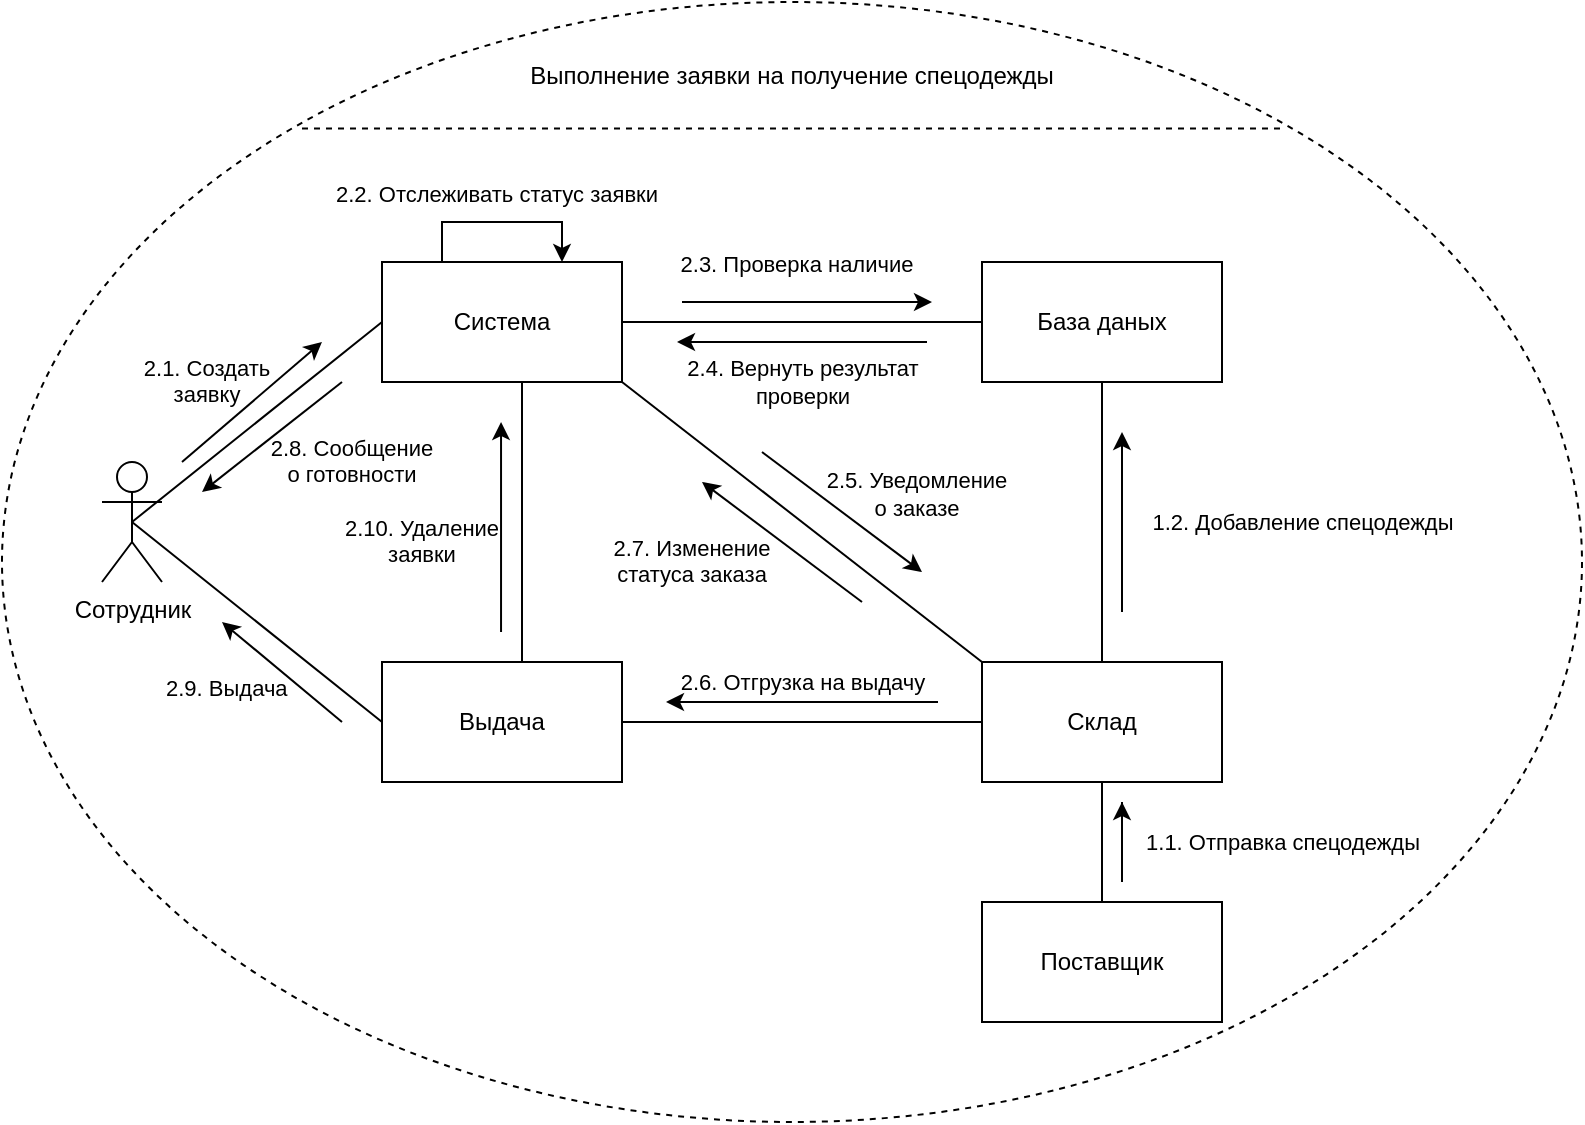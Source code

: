 <mxfile version="24.1.0" type="device">
  <diagram name="Страница — 1" id="CarLP5w_GPSilgMiFHNV">
    <mxGraphModel dx="2049" dy="2375" grid="1" gridSize="10" guides="1" tooltips="1" connect="1" arrows="1" fold="1" page="1" pageScale="1" pageWidth="827" pageHeight="1169" math="0" shadow="0">
      <root>
        <mxCell id="0" />
        <mxCell id="1" parent="0" />
        <mxCell id="3LXMMXbCDMW8rGI-6fXM-1" value="" style="shape=ellipse;container=1;horizontal=1;horizontalStack=0;resizeParent=1;resizeParentMax=0;resizeLast=0;html=1;dashed=1;collapsible=0;" parent="1" vertex="1">
          <mxGeometry x="19" y="-1160" width="790" height="560" as="geometry" />
        </mxCell>
        <mxCell id="3LXMMXbCDMW8rGI-6fXM-2" value="Выполнение заявки на получение спецодежды" style="html=1;strokeColor=none;fillColor=none;align=center;verticalAlign=middle;spacingLeft=4;spacingRight=4;rotatable=0;points=[[0,0.5],[1,0.5]];resizeWidth=1;whiteSpace=wrap;" parent="3LXMMXbCDMW8rGI-6fXM-1" vertex="1">
          <mxGeometry width="790.0" height="73.043" as="geometry" />
        </mxCell>
        <mxCell id="3LXMMXbCDMW8rGI-6fXM-3" value="" style="line;strokeWidth=1;fillColor=none;rotatable=0;labelPosition=right;points=[];portConstraint=eastwest;dashed=1;resizeWidth=1;" parent="3LXMMXbCDMW8rGI-6fXM-1" vertex="1">
          <mxGeometry x="150" y="53.56" width="490" height="19.48" as="geometry" />
        </mxCell>
        <mxCell id="dtk9A3THLsvsnirczsge-85" style="rounded=0;orthogonalLoop=1;jettySize=auto;html=1;entryX=0;entryY=0.5;entryDx=0;entryDy=0;endArrow=none;endFill=0;" parent="1" source="dtk9A3THLsvsnirczsge-78" target="dtk9A3THLsvsnirczsge-80" edge="1">
          <mxGeometry relative="1" as="geometry" />
        </mxCell>
        <mxCell id="dtk9A3THLsvsnirczsge-121" style="edgeStyle=orthogonalEdgeStyle;rounded=0;orthogonalLoop=1;jettySize=auto;html=1;entryX=0.5;entryY=0;entryDx=0;entryDy=0;endArrow=none;endFill=0;" parent="1" edge="1">
          <mxGeometry relative="1" as="geometry">
            <mxPoint x="279" y="-970" as="sourcePoint" />
            <mxPoint x="279" y="-830" as="targetPoint" />
          </mxGeometry>
        </mxCell>
        <mxCell id="dtk9A3THLsvsnirczsge-78" value="Система" style="rounded=0;whiteSpace=wrap;html=1;" parent="1" vertex="1">
          <mxGeometry x="209" y="-1030" width="120" height="60" as="geometry" />
        </mxCell>
        <mxCell id="dtk9A3THLsvsnirczsge-89" style="rounded=0;orthogonalLoop=1;jettySize=auto;html=1;entryX=1;entryY=0.5;entryDx=0;entryDy=0;endArrow=none;endFill=0;" parent="1" source="dtk9A3THLsvsnirczsge-79" target="dtk9A3THLsvsnirczsge-88" edge="1">
          <mxGeometry relative="1" as="geometry" />
        </mxCell>
        <mxCell id="dtk9A3THLsvsnirczsge-102" style="rounded=0;orthogonalLoop=1;jettySize=auto;html=1;exitX=0;exitY=0;exitDx=0;exitDy=0;entryX=1;entryY=1;entryDx=0;entryDy=0;endArrow=none;endFill=0;" parent="1" source="dtk9A3THLsvsnirczsge-79" target="dtk9A3THLsvsnirczsge-78" edge="1">
          <mxGeometry relative="1" as="geometry" />
        </mxCell>
        <mxCell id="dtk9A3THLsvsnirczsge-79" value="Склад" style="rounded=0;whiteSpace=wrap;html=1;" parent="1" vertex="1">
          <mxGeometry x="509" y="-830" width="120" height="60" as="geometry" />
        </mxCell>
        <mxCell id="dtk9A3THLsvsnirczsge-80" value="База даных" style="rounded=0;whiteSpace=wrap;html=1;" parent="1" vertex="1">
          <mxGeometry x="509" y="-1030" width="120" height="60" as="geometry" />
        </mxCell>
        <mxCell id="dtk9A3THLsvsnirczsge-82" style="rounded=0;orthogonalLoop=1;jettySize=auto;html=1;entryX=0;entryY=0.5;entryDx=0;entryDy=0;exitX=0.5;exitY=0.5;exitDx=0;exitDy=0;exitPerimeter=0;endArrow=none;endFill=0;" parent="1" source="dtk9A3THLsvsnirczsge-83" target="dtk9A3THLsvsnirczsge-78" edge="1">
          <mxGeometry relative="1" as="geometry">
            <mxPoint x="101" y="-780" as="sourcePoint" />
          </mxGeometry>
        </mxCell>
        <mxCell id="dtk9A3THLsvsnirczsge-83" value="Сотрудник" style="shape=umlActor;verticalLabelPosition=bottom;verticalAlign=top;html=1;outlineConnect=0;" parent="1" vertex="1">
          <mxGeometry x="69" y="-930" width="30" height="60" as="geometry" />
        </mxCell>
        <mxCell id="dtk9A3THLsvsnirczsge-88" value="Выдача" style="rounded=0;whiteSpace=wrap;html=1;" parent="1" vertex="1">
          <mxGeometry x="209" y="-830" width="120" height="60" as="geometry" />
        </mxCell>
        <mxCell id="dtk9A3THLsvsnirczsge-90" style="rounded=0;orthogonalLoop=1;jettySize=auto;html=1;exitX=0;exitY=0.5;exitDx=0;exitDy=0;entryX=0.5;entryY=0.5;entryDx=0;entryDy=0;entryPerimeter=0;endArrow=none;endFill=0;" parent="1" source="dtk9A3THLsvsnirczsge-88" target="dtk9A3THLsvsnirczsge-83" edge="1">
          <mxGeometry relative="1" as="geometry" />
        </mxCell>
        <mxCell id="dtk9A3THLsvsnirczsge-92" value="" style="endArrow=classic;html=1;rounded=0;" parent="1" edge="1">
          <mxGeometry width="50" height="50" relative="1" as="geometry">
            <mxPoint x="109" y="-930" as="sourcePoint" />
            <mxPoint x="179" y="-990" as="targetPoint" />
          </mxGeometry>
        </mxCell>
        <mxCell id="dtk9A3THLsvsnirczsge-96" style="rounded=0;orthogonalLoop=1;jettySize=auto;html=1;exitX=0.5;exitY=0;exitDx=0;exitDy=0;entryX=0.5;entryY=1;entryDx=0;entryDy=0;endArrow=none;endFill=0;" parent="1" source="dtk9A3THLsvsnirczsge-95" target="dtk9A3THLsvsnirczsge-79" edge="1">
          <mxGeometry relative="1" as="geometry" />
        </mxCell>
        <mxCell id="dtk9A3THLsvsnirczsge-95" value="Поставщик" style="rounded=0;whiteSpace=wrap;html=1;" parent="1" vertex="1">
          <mxGeometry x="509" y="-710" width="120" height="60" as="geometry" />
        </mxCell>
        <mxCell id="dtk9A3THLsvsnirczsge-97" value="" style="endArrow=classic;html=1;rounded=0;" parent="1" edge="1">
          <mxGeometry width="50" height="50" relative="1" as="geometry">
            <mxPoint x="579" y="-720" as="sourcePoint" />
            <mxPoint x="579" y="-760" as="targetPoint" />
            <Array as="points">
              <mxPoint x="579" y="-760" />
              <mxPoint x="579" y="-750" />
            </Array>
          </mxGeometry>
        </mxCell>
        <mxCell id="dtk9A3THLsvsnirczsge-98" value="1.1. Отправка спецодежды" style="edgeLabel;html=1;align=center;verticalAlign=middle;resizable=0;points=[];" parent="1" vertex="1" connectable="0">
          <mxGeometry x="658.999" y="-740" as="geometry" />
        </mxCell>
        <mxCell id="dtk9A3THLsvsnirczsge-100" value="2.3.&amp;nbsp;Проверка наличие" style="edgeLabel;html=1;align=center;verticalAlign=middle;resizable=0;points=[];" parent="1" vertex="1" connectable="0">
          <mxGeometry x="418.999" y="-1025" as="geometry">
            <mxPoint x="-3" y="-4" as="offset" />
          </mxGeometry>
        </mxCell>
        <mxCell id="dtk9A3THLsvsnirczsge-101" value="2.6. Отгрузка на выдачу" style="edgeLabel;html=1;align=center;verticalAlign=middle;resizable=0;points=[];" parent="1" vertex="1" connectable="0">
          <mxGeometry x="418.999" y="-820" as="geometry" />
        </mxCell>
        <mxCell id="dtk9A3THLsvsnirczsge-103" value="" style="endArrow=classic;html=1;rounded=0;" parent="1" edge="1">
          <mxGeometry width="50" height="50" relative="1" as="geometry">
            <mxPoint x="449" y="-860" as="sourcePoint" />
            <mxPoint x="369" y="-920" as="targetPoint" />
          </mxGeometry>
        </mxCell>
        <mxCell id="dtk9A3THLsvsnirczsge-107" value="" style="endArrow=classic;html=1;rounded=0;" parent="1" edge="1">
          <mxGeometry width="50" height="50" relative="1" as="geometry">
            <mxPoint x="359" y="-1010" as="sourcePoint" />
            <mxPoint x="484" y="-1010" as="targetPoint" />
          </mxGeometry>
        </mxCell>
        <mxCell id="dtk9A3THLsvsnirczsge-108" value="" style="endArrow=classic;html=1;rounded=0;" parent="1" edge="1">
          <mxGeometry width="50" height="50" relative="1" as="geometry">
            <mxPoint x="481.5" y="-990" as="sourcePoint" />
            <mxPoint x="356.5" y="-990" as="targetPoint" />
          </mxGeometry>
        </mxCell>
        <mxCell id="dtk9A3THLsvsnirczsge-109" value="2.4.&amp;nbsp;Вернуть результат&lt;div&gt;проверки&lt;/div&gt;" style="edgeLabel;html=1;align=center;verticalAlign=middle;resizable=0;points=[];" parent="1" vertex="1" connectable="0">
          <mxGeometry x="418.999" y="-970" as="geometry" />
        </mxCell>
        <mxCell id="dtk9A3THLsvsnirczsge-111" style="rounded=0;orthogonalLoop=1;jettySize=auto;html=1;exitX=0.5;exitY=0;exitDx=0;exitDy=0;entryX=0.5;entryY=1;entryDx=0;entryDy=0;endArrow=none;endFill=0;" parent="1" source="dtk9A3THLsvsnirczsge-79" target="dtk9A3THLsvsnirczsge-80" edge="1">
          <mxGeometry relative="1" as="geometry" />
        </mxCell>
        <mxCell id="dtk9A3THLsvsnirczsge-112" value="" style="endArrow=classic;html=1;rounded=0;" parent="1" edge="1">
          <mxGeometry width="50" height="50" relative="1" as="geometry">
            <mxPoint x="579" y="-855" as="sourcePoint" />
            <mxPoint x="579" y="-945" as="targetPoint" />
            <Array as="points">
              <mxPoint x="579" y="-945" />
            </Array>
          </mxGeometry>
        </mxCell>
        <mxCell id="dtk9A3THLsvsnirczsge-113" value="1.2. Добавление спецодежды" style="edgeLabel;html=1;align=center;verticalAlign=middle;resizable=0;points=[];" parent="1" vertex="1" connectable="0">
          <mxGeometry x="668.999" y="-900" as="geometry" />
        </mxCell>
        <mxCell id="dtk9A3THLsvsnirczsge-123" value="2.5.&amp;nbsp;Уведомление&lt;div&gt;о заказе&lt;/div&gt;" style="edgeLabel;html=1;align=center;verticalAlign=middle;resizable=0;points=[];" parent="1" vertex="1" connectable="0">
          <mxGeometry x="478.999" y="-910" as="geometry">
            <mxPoint x="-3" y="-4" as="offset" />
          </mxGeometry>
        </mxCell>
        <mxCell id="dtk9A3THLsvsnirczsge-114" value="" style="endArrow=classic;html=1;rounded=0;" parent="1" edge="1">
          <mxGeometry width="50" height="50" relative="1" as="geometry">
            <mxPoint x="399" y="-935" as="sourcePoint" />
            <mxPoint x="479" y="-875" as="targetPoint" />
          </mxGeometry>
        </mxCell>
        <mxCell id="dtk9A3THLsvsnirczsge-124" value="2.7. Изменение статуса заказа" style="text;whiteSpace=wrap;fontSize=11;align=center;" parent="1" vertex="1">
          <mxGeometry x="319" y="-900" width="90" height="40" as="geometry" />
        </mxCell>
        <mxCell id="dtk9A3THLsvsnirczsge-99" value="" style="endArrow=classic;html=1;rounded=0;" parent="1" edge="1">
          <mxGeometry width="50" height="50" relative="1" as="geometry">
            <mxPoint x="487" y="-810" as="sourcePoint" />
            <mxPoint x="351" y="-810" as="targetPoint" />
          </mxGeometry>
        </mxCell>
        <mxCell id="dtk9A3THLsvsnirczsge-125" value="2.10. Удаление заявки" style="text;whiteSpace=wrap;fontSize=11;align=center;" parent="1" vertex="1">
          <mxGeometry x="189" y="-910" width="80" height="40" as="geometry" />
        </mxCell>
        <mxCell id="dtk9A3THLsvsnirczsge-127" value="" style="endArrow=classic;html=1;rounded=0;" parent="1" edge="1">
          <mxGeometry width="50" height="50" relative="1" as="geometry">
            <mxPoint x="268.52" y="-845" as="sourcePoint" />
            <mxPoint x="268.52" y="-950" as="targetPoint" />
            <Array as="points">
              <mxPoint x="268.52" y="-950" />
            </Array>
          </mxGeometry>
        </mxCell>
        <mxCell id="dtk9A3THLsvsnirczsge-128" value="2.9. Выдача" style="text;whiteSpace=wrap;fontSize=11;" parent="1" vertex="1">
          <mxGeometry x="99" y="-830" width="70" height="30" as="geometry" />
        </mxCell>
        <mxCell id="dtk9A3THLsvsnirczsge-129" value="" style="endArrow=classic;html=1;rounded=0;" parent="1" edge="1">
          <mxGeometry width="50" height="50" relative="1" as="geometry">
            <mxPoint x="189" y="-800" as="sourcePoint" />
            <mxPoint x="129" y="-850" as="targetPoint" />
          </mxGeometry>
        </mxCell>
        <mxCell id="dtk9A3THLsvsnirczsge-131" value="2.1. Создать заявку" style="text;whiteSpace=wrap;fontSize=11;align=center;" parent="1" vertex="1">
          <mxGeometry x="79" y="-990" width="85" height="30" as="geometry" />
        </mxCell>
        <mxCell id="dtk9A3THLsvsnirczsge-132" value="2.2.&amp;nbsp;Отслеживать статус заявки" style="edgeLabel;html=1;align=center;verticalAlign=middle;resizable=0;points=[];" parent="1" vertex="1" connectable="0">
          <mxGeometry x="268.999" y="-1060" as="geometry">
            <mxPoint x="-3" y="-4" as="offset" />
          </mxGeometry>
        </mxCell>
        <mxCell id="dtk9A3THLsvsnirczsge-133" style="edgeStyle=orthogonalEdgeStyle;rounded=0;orthogonalLoop=1;jettySize=auto;html=1;exitX=0.25;exitY=0;exitDx=0;exitDy=0;entryX=0.75;entryY=0;entryDx=0;entryDy=0;" parent="1" source="dtk9A3THLsvsnirczsge-78" target="dtk9A3THLsvsnirczsge-78" edge="1">
          <mxGeometry relative="1" as="geometry">
            <Array as="points">
              <mxPoint x="239" y="-1050" />
              <mxPoint x="299" y="-1050" />
            </Array>
          </mxGeometry>
        </mxCell>
        <mxCell id="dtk9A3THLsvsnirczsge-134" value="" style="endArrow=classic;html=1;rounded=0;" parent="1" edge="1">
          <mxGeometry width="50" height="50" relative="1" as="geometry">
            <mxPoint x="189" y="-970" as="sourcePoint" />
            <mxPoint x="119" y="-915" as="targetPoint" />
          </mxGeometry>
        </mxCell>
        <mxCell id="dtk9A3THLsvsnirczsge-135" value="2.8. Сообщение о готовности" style="text;whiteSpace=wrap;fontSize=11;align=center;" parent="1" vertex="1">
          <mxGeometry x="149" y="-950" width="90" height="30" as="geometry" />
        </mxCell>
      </root>
    </mxGraphModel>
  </diagram>
</mxfile>
